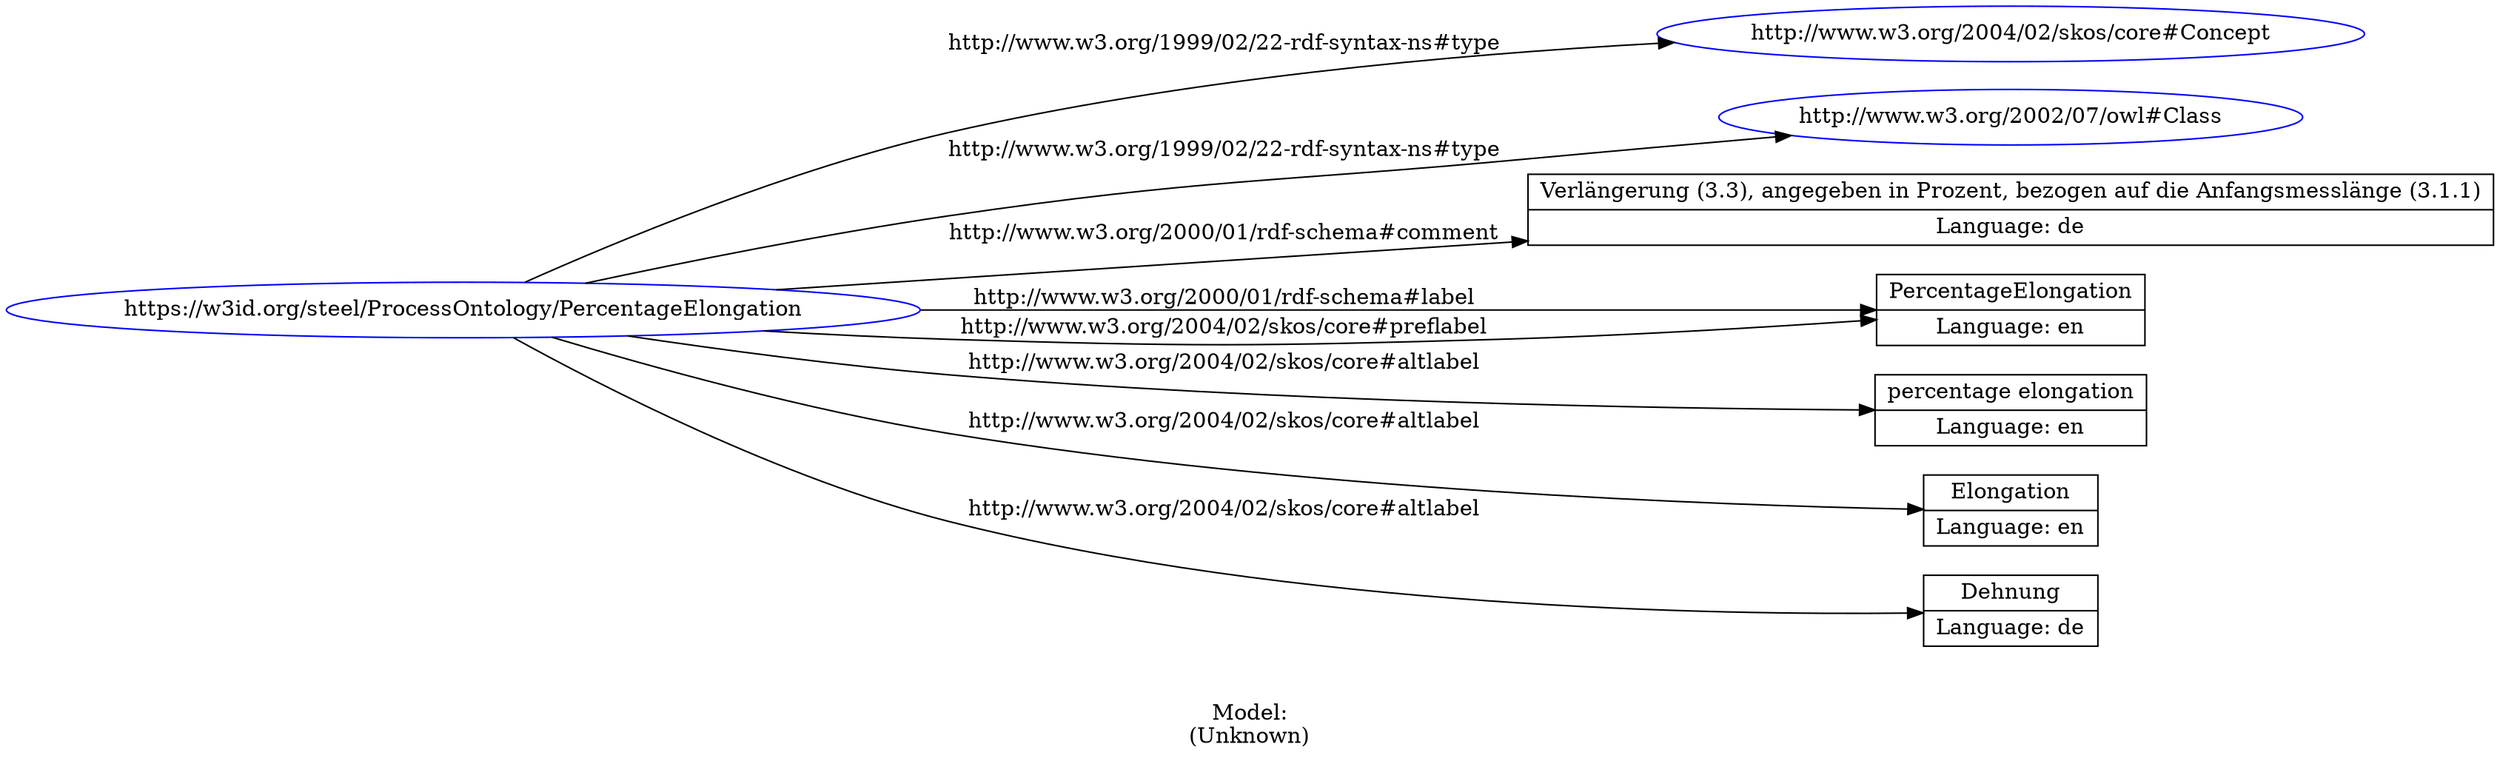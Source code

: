 digraph {
	rankdir = LR;
	charset="utf-8";

	"Rhttps://w3id.org/steel/ProcessOntology/PercentageElongation" -> "Rhttp://www.w3.org/2004/02/skos/core#Concept" [ label="http://www.w3.org/1999/02/22-rdf-syntax-ns#type" ];
	"Rhttps://w3id.org/steel/ProcessOntology/PercentageElongation" -> "Rhttp://www.w3.org/2002/07/owl#Class" [ label="http://www.w3.org/1999/02/22-rdf-syntax-ns#type" ];
	"Rhttps://w3id.org/steel/ProcessOntology/PercentageElongation" -> "LVerlängerung (3.3), angegeben in Prozent, bezogen auf die Anfangsmesslänge (3.1.1)|Language: de" [ label="http://www.w3.org/2000/01/rdf-schema#comment" ];
	"Rhttps://w3id.org/steel/ProcessOntology/PercentageElongation" -> "LPercentageElongation|Language: en" [ label="http://www.w3.org/2000/01/rdf-schema#label" ];
	"Rhttps://w3id.org/steel/ProcessOntology/PercentageElongation" -> "Lpercentage elongation|Language: en" [ label="http://www.w3.org/2004/02/skos/core#altlabel" ];
	"Rhttps://w3id.org/steel/ProcessOntology/PercentageElongation" -> "LElongation|Language: en" [ label="http://www.w3.org/2004/02/skos/core#altlabel" ];
	"Rhttps://w3id.org/steel/ProcessOntology/PercentageElongation" -> "LDehnung|Language: de" [ label="http://www.w3.org/2004/02/skos/core#altlabel" ];
	"Rhttps://w3id.org/steel/ProcessOntology/PercentageElongation" -> "LPercentageElongation|Language: en" [ label="http://www.w3.org/2004/02/skos/core#preflabel" ];

	// Resources
	"Rhttps://w3id.org/steel/ProcessOntology/PercentageElongation" [ label="https://w3id.org/steel/ProcessOntology/PercentageElongation", shape = ellipse, color = blue ];
	"Rhttp://www.w3.org/2004/02/skos/core#Concept" [ label="http://www.w3.org/2004/02/skos/core#Concept", shape = ellipse, color = blue ];
	"Rhttp://www.w3.org/2002/07/owl#Class" [ label="http://www.w3.org/2002/07/owl#Class", shape = ellipse, color = blue ];

	// Anonymous nodes

	// Literals
	"LVerlängerung (3.3), angegeben in Prozent, bezogen auf die Anfangsmesslänge (3.1.1)|Language: de" [ label="Verlängerung (3.3), angegeben in Prozent, bezogen auf die Anfangsmesslänge (3.1.1)|Language: de", shape = record ];
	"LPercentageElongation|Language: en" [ label="PercentageElongation|Language: en", shape = record ];
	"Lpercentage elongation|Language: en" [ label="percentage elongation|Language: en", shape = record ];
	"LElongation|Language: en" [ label="Elongation|Language: en", shape = record ];
	"LDehnung|Language: de" [ label="Dehnung|Language: de", shape = record ];

	label="\n\nModel:\n(Unknown)";
}
